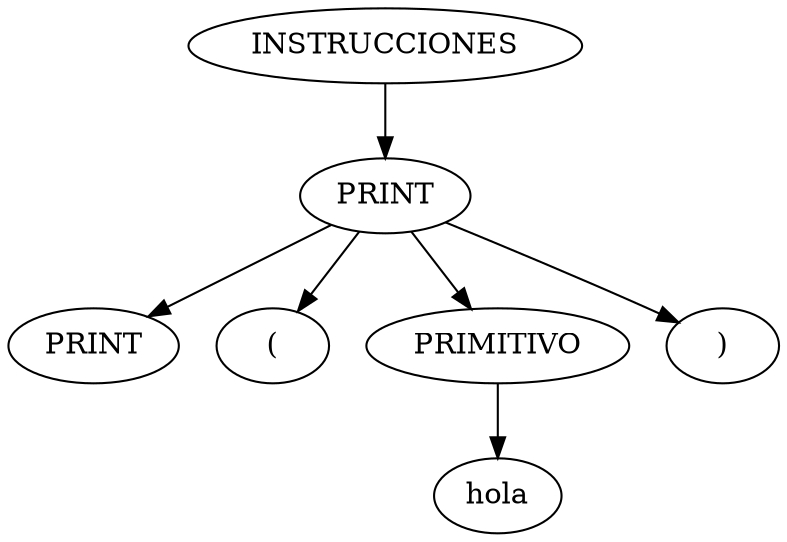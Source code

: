 digraph {
n0[label="INSTRUCCIONES"];
n1[label="PRINT"];
n0->n1;
n2[label="PRINT"];
n1->n2;
n3[label="("];
n1->n3;
n4[label="PRIMITIVO"];
n1->n4;
n5[label="hola"];
n4->n5;
n6[label=")"];
n1->n6;
}